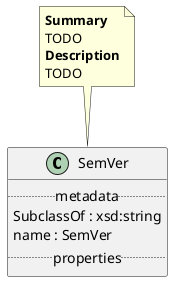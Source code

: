 @startuml
class SemVer {
.. metadata ..
    SubclassOf : xsd:string
    name : SemVer
.. properties ..
}
note top of SemVer
<b>Summary</b>
TODO
<b>Description</b>
TODO
end note
@enduml
